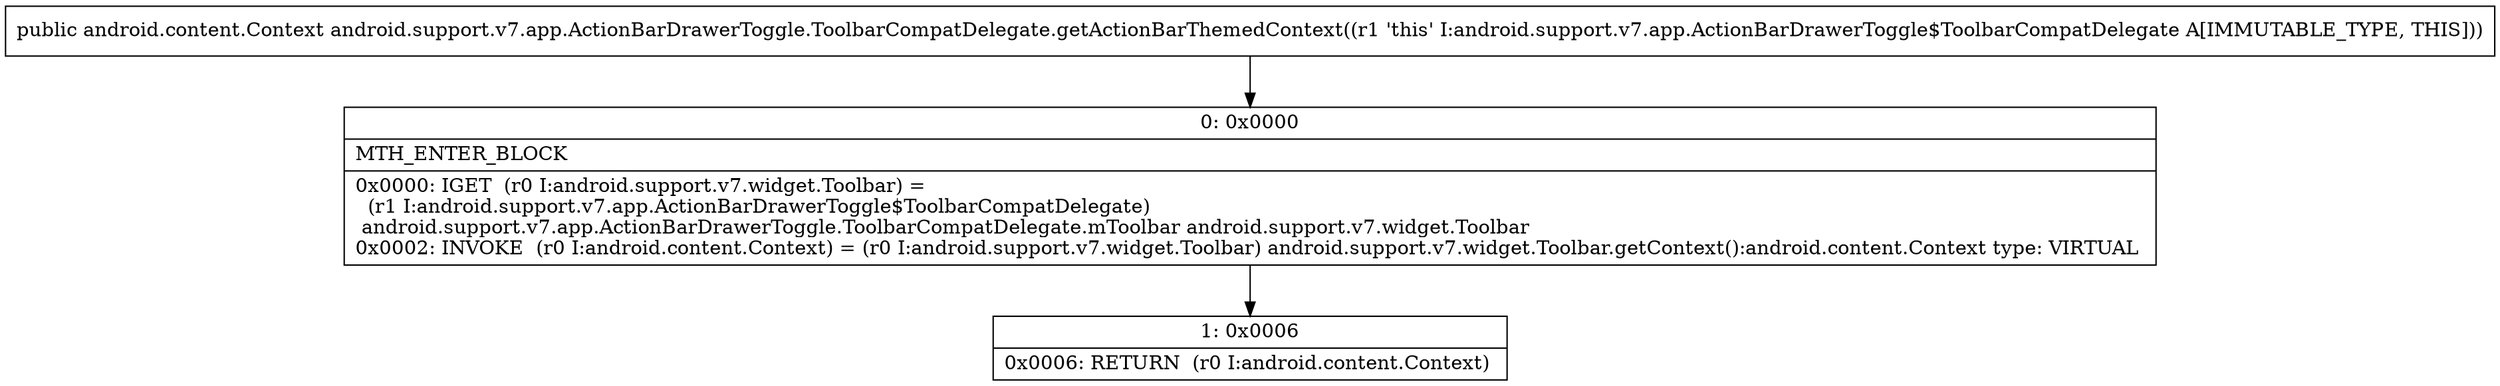 digraph "CFG forandroid.support.v7.app.ActionBarDrawerToggle.ToolbarCompatDelegate.getActionBarThemedContext()Landroid\/content\/Context;" {
Node_0 [shape=record,label="{0\:\ 0x0000|MTH_ENTER_BLOCK\l|0x0000: IGET  (r0 I:android.support.v7.widget.Toolbar) = \l  (r1 I:android.support.v7.app.ActionBarDrawerToggle$ToolbarCompatDelegate)\l android.support.v7.app.ActionBarDrawerToggle.ToolbarCompatDelegate.mToolbar android.support.v7.widget.Toolbar \l0x0002: INVOKE  (r0 I:android.content.Context) = (r0 I:android.support.v7.widget.Toolbar) android.support.v7.widget.Toolbar.getContext():android.content.Context type: VIRTUAL \l}"];
Node_1 [shape=record,label="{1\:\ 0x0006|0x0006: RETURN  (r0 I:android.content.Context) \l}"];
MethodNode[shape=record,label="{public android.content.Context android.support.v7.app.ActionBarDrawerToggle.ToolbarCompatDelegate.getActionBarThemedContext((r1 'this' I:android.support.v7.app.ActionBarDrawerToggle$ToolbarCompatDelegate A[IMMUTABLE_TYPE, THIS])) }"];
MethodNode -> Node_0;
Node_0 -> Node_1;
}

